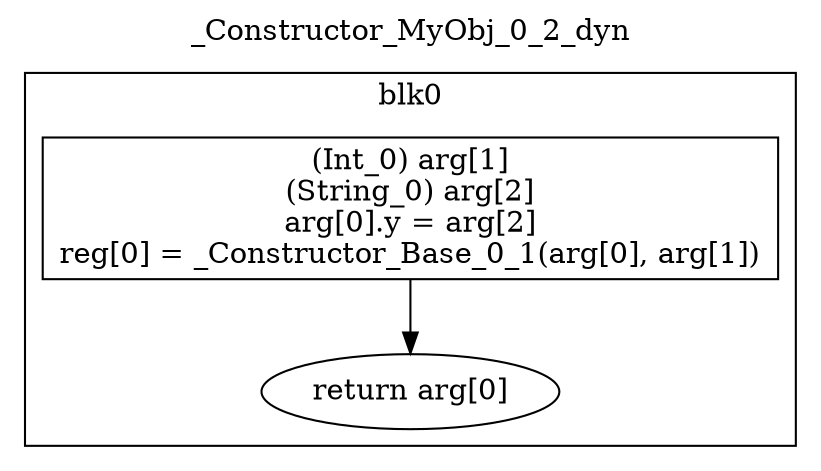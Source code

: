 digraph {
  rankdir=TB;
  b0_l0 -> b0_ret
  b0_l0 [label="(Int_0) arg[1]\n(String_0) arg[2]\narg[0].y = arg[2]\nreg[0] = _Constructor_Base_0_1(arg[0], arg[1])\n", shape=box]
  b0_ret [label="return arg[0]"]
  subgraph cluster_b0 {
    label = "blk0";
    b0_l0;
    b0_ret;
  }
  labelloc="t"
  label="_Constructor_MyObj_0_2_dyn"
}